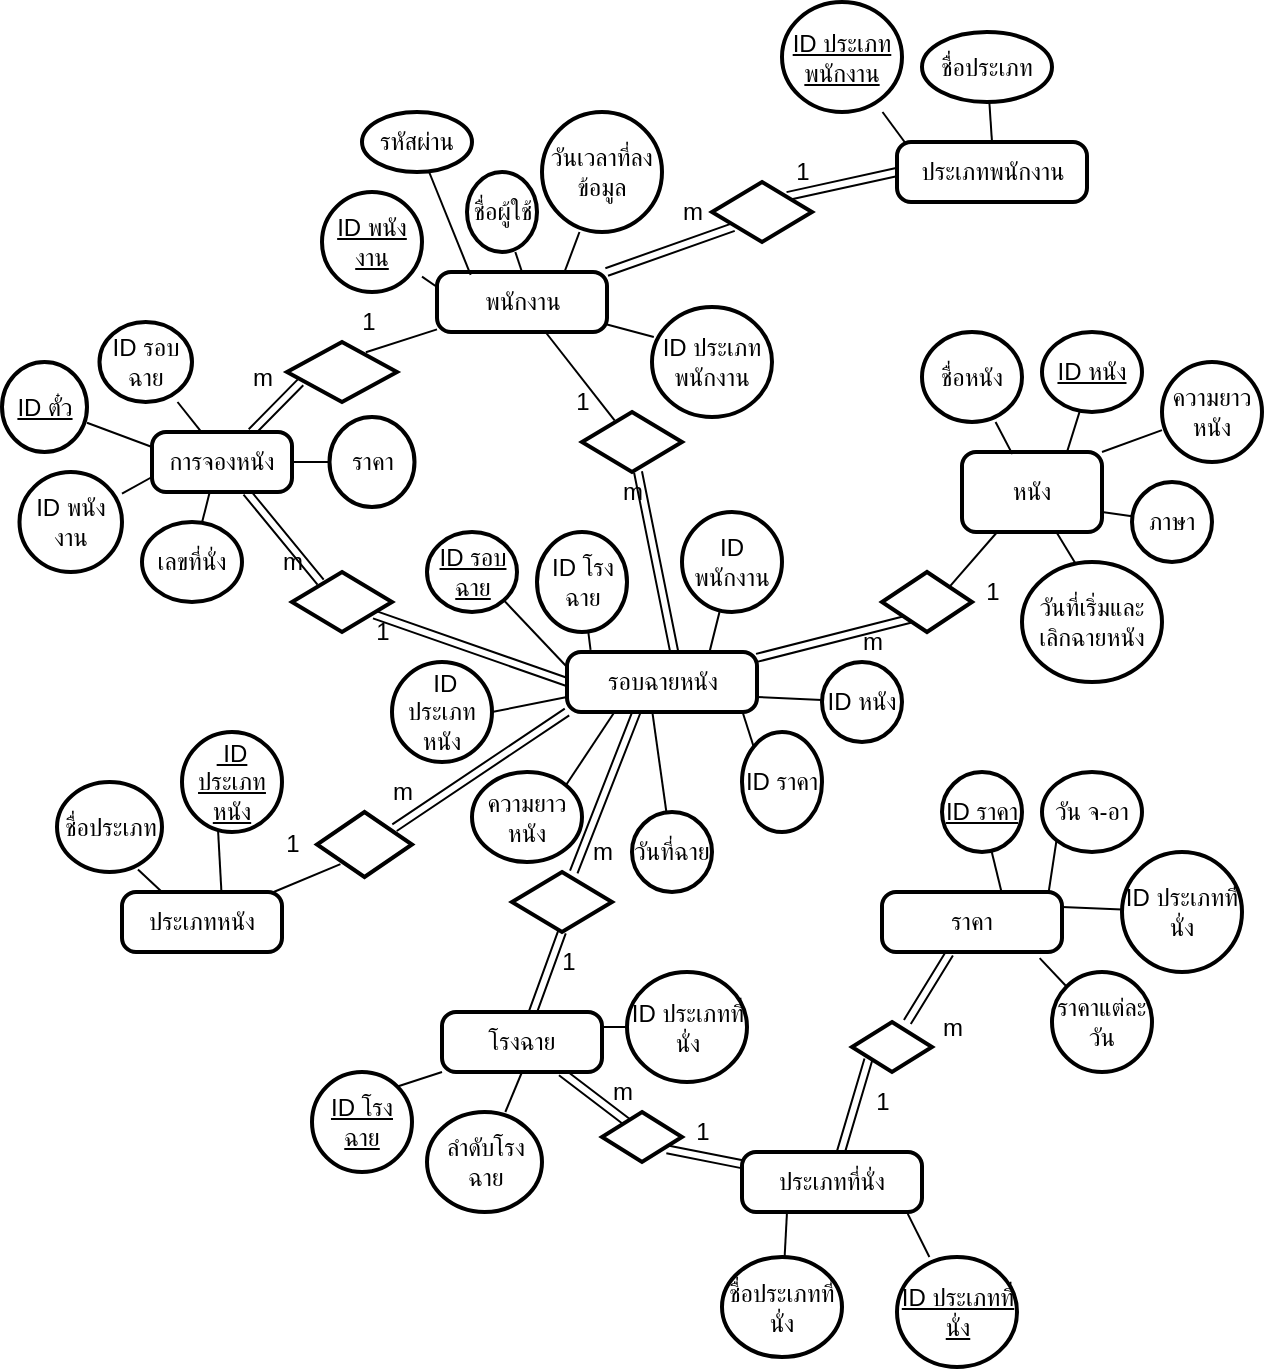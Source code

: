 <mxfile>
    <diagram id="GzE5BmRNaT_6fZG82HUJ" name="Page-1">
        <mxGraphModel dx="1189" dy="823" grid="1" gridSize="10" guides="1" tooltips="1" connect="1" arrows="1" fold="1" page="1" pageScale="1" pageWidth="850" pageHeight="1100" math="0" shadow="0">
            <root>
                <mxCell id="0"/>
                <mxCell id="1" parent="0"/>
                <mxCell id="127" style="edgeStyle=none;html=1;entryX=0.122;entryY=0.674;entryDx=0;entryDy=0;entryPerimeter=0;endArrow=none;endFill=0;shape=link;" parent="1" source="89" target="126" edge="1">
                    <mxGeometry relative="1" as="geometry">
                        <mxPoint x="239.98" y="230" as="targetPoint"/>
                    </mxGeometry>
                </mxCell>
                <mxCell id="146" style="edgeStyle=none;html=1;entryX=0.286;entryY=0.17;entryDx=0;entryDy=0;entryPerimeter=0;endArrow=none;endFill=0;shape=link;" parent="1" source="89" target="118" edge="1">
                    <mxGeometry relative="1" as="geometry"/>
                </mxCell>
                <mxCell id="89" value="การจองหนัง" style="rounded=1;whiteSpace=wrap;html=1;absoluteArcSize=1;arcSize=14;strokeWidth=2;" parent="1" vertex="1">
                    <mxGeometry x="195" y="290" width="70" height="30" as="geometry"/>
                </mxCell>
                <mxCell id="252" style="edgeStyle=none;html=1;entryX=0.355;entryY=0.007;entryDx=0;entryDy=0;entryPerimeter=0;endArrow=none;endFill=0;" parent="1" source="92" target="89" edge="1">
                    <mxGeometry relative="1" as="geometry"/>
                </mxCell>
                <mxCell id="92" value="ID รอบฉาย" style="strokeWidth=2;html=1;shape=mxgraph.flowchart.start_2;whiteSpace=wrap;" parent="1" vertex="1">
                    <mxGeometry x="168.75" y="235" width="46.25" height="40" as="geometry"/>
                </mxCell>
                <mxCell id="254" style="edgeStyle=none;html=1;entryX=0;entryY=0.25;entryDx=0;entryDy=0;endArrow=none;endFill=0;" parent="1" source="93" target="89" edge="1">
                    <mxGeometry relative="1" as="geometry"/>
                </mxCell>
                <mxCell id="93" value="&lt;u&gt;ID ตั๋ว&lt;/u&gt;" style="strokeWidth=2;html=1;shape=mxgraph.flowchart.start_2;whiteSpace=wrap;" parent="1" vertex="1">
                    <mxGeometry x="120" y="255" width="42.5" height="45" as="geometry"/>
                </mxCell>
                <mxCell id="251" style="edgeStyle=none;html=1;entryX=0.413;entryY=0.997;entryDx=0;entryDy=0;entryPerimeter=0;endArrow=none;endFill=0;" parent="1" source="97" target="89" edge="1">
                    <mxGeometry relative="1" as="geometry"/>
                </mxCell>
                <mxCell id="97" value="เลขที่นั่ง" style="strokeWidth=2;html=1;shape=mxgraph.flowchart.start_2;whiteSpace=wrap;" parent="1" vertex="1">
                    <mxGeometry x="190" y="335" width="50" height="40" as="geometry"/>
                </mxCell>
                <mxCell id="253" style="edgeStyle=none;html=1;entryX=0;entryY=0.75;entryDx=0;entryDy=0;endArrow=none;endFill=0;" parent="1" source="101" target="89" edge="1">
                    <mxGeometry relative="1" as="geometry"/>
                </mxCell>
                <mxCell id="101" value="ID พนังงาน" style="strokeWidth=2;html=1;shape=mxgraph.flowchart.start_2;whiteSpace=wrap;" parent="1" vertex="1">
                    <mxGeometry x="128.75" y="310" width="51.25" height="50" as="geometry"/>
                </mxCell>
                <mxCell id="169" style="edgeStyle=none;html=1;entryX=0.309;entryY=0.78;entryDx=0;entryDy=0;entryPerimeter=0;endArrow=none;endFill=0;shape=link;" parent="1" source="105" target="167" edge="1">
                    <mxGeometry relative="1" as="geometry"/>
                </mxCell>
                <mxCell id="105" value="รอบฉายหนัง" style="rounded=1;whiteSpace=wrap;html=1;absoluteArcSize=1;arcSize=14;strokeWidth=2;" parent="1" vertex="1">
                    <mxGeometry x="402.5" y="400" width="95" height="30" as="geometry"/>
                </mxCell>
                <mxCell id="107" style="edgeStyle=none;html=1;entryX=0;entryY=0.25;entryDx=0;entryDy=0;endArrow=none;endFill=0;exitX=0.855;exitY=0.855;exitDx=0;exitDy=0;exitPerimeter=0;" parent="1" source="106" target="105" edge="1">
                    <mxGeometry relative="1" as="geometry"/>
                </mxCell>
                <mxCell id="106" value="&lt;u&gt;ID รอบฉาย&lt;/u&gt;" style="strokeWidth=2;html=1;shape=mxgraph.flowchart.start_2;whiteSpace=wrap;" parent="1" vertex="1">
                    <mxGeometry x="332.5" y="340" width="45" height="40" as="geometry"/>
                </mxCell>
                <mxCell id="170" style="edgeStyle=none;html=1;entryX=1;entryY=0.75;entryDx=0;entryDy=0;endArrow=none;endFill=0;" parent="1" source="109" target="105" edge="1">
                    <mxGeometry relative="1" as="geometry"/>
                </mxCell>
                <mxCell id="109" value="ID หนัง" style="strokeWidth=2;html=1;shape=mxgraph.flowchart.start_2;whiteSpace=wrap;" parent="1" vertex="1">
                    <mxGeometry x="530" y="405" width="40" height="40" as="geometry"/>
                </mxCell>
                <mxCell id="148" style="edgeStyle=none;html=1;entryX=0.124;entryY=-0.034;entryDx=0;entryDy=0;entryPerimeter=0;endArrow=none;endFill=0;" parent="1" source="111" target="105" edge="1">
                    <mxGeometry relative="1" as="geometry"/>
                </mxCell>
                <mxCell id="111" value="ID โรงฉาย" style="strokeWidth=2;html=1;shape=mxgraph.flowchart.start_2;whiteSpace=wrap;" parent="1" vertex="1">
                    <mxGeometry x="387.5" y="340" width="45" height="50" as="geometry"/>
                </mxCell>
                <mxCell id="114" style="edgeStyle=none;html=1;entryX=0;entryY=0.75;entryDx=0;entryDy=0;endArrow=none;endFill=0;exitX=1;exitY=0.5;exitDx=0;exitDy=0;exitPerimeter=0;" parent="1" source="115" target="105" edge="1">
                    <mxGeometry relative="1" as="geometry">
                        <mxPoint x="355" y="465" as="sourcePoint"/>
                    </mxGeometry>
                </mxCell>
                <mxCell id="115" value="&amp;nbsp;ID ประเภท หนัง" style="strokeWidth=2;html=1;shape=mxgraph.flowchart.start_2;whiteSpace=wrap;" parent="1" vertex="1">
                    <mxGeometry x="315" y="405" width="50" height="50" as="geometry"/>
                </mxCell>
                <mxCell id="117" style="edgeStyle=none;html=1;entryX=0.25;entryY=1;entryDx=0;entryDy=0;endArrow=none;endFill=0;exitX=0.855;exitY=0.145;exitDx=0;exitDy=0;exitPerimeter=0;" parent="1" source="116" target="105" edge="1">
                    <mxGeometry relative="1" as="geometry"/>
                </mxCell>
                <mxCell id="116" value="ความยาวหนัง" style="strokeWidth=2;html=1;shape=mxgraph.flowchart.start_2;whiteSpace=wrap;" parent="1" vertex="1">
                    <mxGeometry x="355" y="460" width="55" height="45" as="geometry"/>
                </mxCell>
                <mxCell id="145" style="edgeStyle=none;html=1;entryX=0;entryY=0.5;entryDx=0;entryDy=0;endArrow=none;endFill=0;exitX=0.823;exitY=0.71;exitDx=0;exitDy=0;exitPerimeter=0;shape=link;" parent="1" source="118" target="105" edge="1">
                    <mxGeometry relative="1" as="geometry"/>
                </mxCell>
                <mxCell id="118" value="" style="strokeWidth=2;html=1;shape=mxgraph.flowchart.decision;whiteSpace=wrap;" parent="1" vertex="1">
                    <mxGeometry x="265" y="360" width="50" height="30" as="geometry"/>
                </mxCell>
                <mxCell id="171" style="edgeStyle=none;html=1;entryX=0.45;entryY=1.02;entryDx=0;entryDy=0;entryPerimeter=0;endArrow=none;endFill=0;" parent="1" source="120" target="105" edge="1">
                    <mxGeometry relative="1" as="geometry"/>
                </mxCell>
                <mxCell id="120" value="วันที่ฉาย" style="strokeWidth=2;html=1;shape=mxgraph.flowchart.start_2;whiteSpace=wrap;" parent="1" vertex="1">
                    <mxGeometry x="435" y="480" width="40" height="40" as="geometry"/>
                </mxCell>
                <mxCell id="172" style="edgeStyle=none;html=1;entryX=0.924;entryY=0.999;entryDx=0;entryDy=0;endArrow=none;endFill=0;exitX=0.145;exitY=0.145;exitDx=0;exitDy=0;exitPerimeter=0;entryPerimeter=0;" parent="1" source="121" target="105" edge="1">
                    <mxGeometry relative="1" as="geometry"/>
                </mxCell>
                <mxCell id="121" value="ID ราคา" style="strokeWidth=2;html=1;shape=mxgraph.flowchart.start_2;whiteSpace=wrap;" parent="1" vertex="1">
                    <mxGeometry x="490" y="440" width="40" height="50" as="geometry"/>
                </mxCell>
                <mxCell id="126" value="" style="strokeWidth=2;html=1;shape=mxgraph.flowchart.decision;whiteSpace=wrap;" parent="1" vertex="1">
                    <mxGeometry x="262.5" y="245" width="55" height="30" as="geometry"/>
                </mxCell>
                <mxCell id="147" style="edgeStyle=none;html=1;endArrow=none;endFill=0;entryX=0.717;entryY=0.17;entryDx=0;entryDy=0;entryPerimeter=0;" parent="1" source="128" target="126" edge="1">
                    <mxGeometry relative="1" as="geometry">
                        <mxPoint x="310" y="230" as="targetPoint"/>
                    </mxGeometry>
                </mxCell>
                <mxCell id="150" style="edgeStyle=none;html=1;entryX=0.326;entryY=0.14;entryDx=0;entryDy=0;entryPerimeter=0;endArrow=none;endFill=0;" parent="1" source="128" target="149" edge="1">
                    <mxGeometry relative="1" as="geometry"/>
                </mxCell>
                <mxCell id="249" style="edgeStyle=none;html=1;entryX=0.015;entryY=0.272;entryDx=0;entryDy=0;entryPerimeter=0;endArrow=none;endFill=0;" parent="1" source="128" target="143" edge="1">
                    <mxGeometry relative="1" as="geometry"/>
                </mxCell>
                <mxCell id="261" style="edgeStyle=none;shape=link;html=1;entryX=0.214;entryY=0.752;entryDx=0;entryDy=0;entryPerimeter=0;endArrow=none;endFill=0;" parent="1" source="128" target="260" edge="1">
                    <mxGeometry relative="1" as="geometry"/>
                </mxCell>
                <mxCell id="128" value="พนักงาน" style="rounded=1;whiteSpace=wrap;html=1;absoluteArcSize=1;arcSize=14;strokeWidth=2;" parent="1" vertex="1">
                    <mxGeometry x="337.5" y="210" width="85" height="30" as="geometry"/>
                </mxCell>
                <mxCell id="248" style="edgeStyle=none;html=1;entryX=0;entryY=0.25;entryDx=0;entryDy=0;endArrow=none;endFill=0;" parent="1" source="131" target="128" edge="1">
                    <mxGeometry relative="1" as="geometry"/>
                </mxCell>
                <mxCell id="131" value="&lt;u&gt;ID พนังงาน&lt;/u&gt;" style="strokeWidth=2;html=1;shape=mxgraph.flowchart.start_2;whiteSpace=wrap;" parent="1" vertex="1">
                    <mxGeometry x="280" y="170" width="50" height="50" as="geometry"/>
                </mxCell>
                <mxCell id="246" style="edgeStyle=none;html=1;entryX=0.5;entryY=0;entryDx=0;entryDy=0;endArrow=none;endFill=0;" parent="1" source="133" target="128" edge="1">
                    <mxGeometry relative="1" as="geometry"/>
                </mxCell>
                <mxCell id="133" value="ชื่อผู้ใช้" style="strokeWidth=2;html=1;shape=mxgraph.flowchart.start_2;whiteSpace=wrap;" parent="1" vertex="1">
                    <mxGeometry x="352.5" y="160" width="35" height="40" as="geometry"/>
                </mxCell>
                <mxCell id="247" style="edgeStyle=none;html=1;entryX=0.198;entryY=0.047;entryDx=0;entryDy=0;entryPerimeter=0;endArrow=none;endFill=0;" parent="1" source="135" target="128" edge="1">
                    <mxGeometry relative="1" as="geometry"/>
                </mxCell>
                <mxCell id="135" value="รหัสผ่าน" style="strokeWidth=2;html=1;shape=mxgraph.flowchart.start_2;whiteSpace=wrap;" parent="1" vertex="1">
                    <mxGeometry x="300" y="130" width="55" height="30" as="geometry"/>
                </mxCell>
                <mxCell id="245" style="edgeStyle=none;html=1;entryX=0.75;entryY=0;entryDx=0;entryDy=0;endArrow=none;endFill=0;" parent="1" source="141" target="128" edge="1">
                    <mxGeometry relative="1" as="geometry"/>
                </mxCell>
                <mxCell id="141" value="วันเวลาที่ลงข้อมูล" style="strokeWidth=2;html=1;shape=mxgraph.flowchart.start_2;whiteSpace=wrap;" parent="1" vertex="1">
                    <mxGeometry x="390" y="130" width="60" height="60" as="geometry"/>
                </mxCell>
                <mxCell id="143" value="ID ประเภทพนักงาน" style="strokeWidth=2;html=1;shape=mxgraph.flowchart.start_2;whiteSpace=wrap;" parent="1" vertex="1">
                    <mxGeometry x="445" y="227.5" width="60" height="55" as="geometry"/>
                </mxCell>
                <mxCell id="151" style="edgeStyle=none;html=1;entryX=0.564;entryY=-0.007;entryDx=0;entryDy=0;entryPerimeter=0;endArrow=none;endFill=0;shape=link;" parent="1" source="149" target="105" edge="1">
                    <mxGeometry relative="1" as="geometry"/>
                </mxCell>
                <mxCell id="149" value="" style="strokeWidth=2;html=1;shape=mxgraph.flowchart.decision;whiteSpace=wrap;" parent="1" vertex="1">
                    <mxGeometry x="410" y="280" width="50" height="30" as="geometry"/>
                </mxCell>
                <mxCell id="173" style="edgeStyle=none;html=1;entryX=0.75;entryY=0;entryDx=0;entryDy=0;endArrow=none;endFill=0;" parent="1" source="152" target="105" edge="1">
                    <mxGeometry relative="1" as="geometry"/>
                </mxCell>
                <mxCell id="152" value="ID พนักงาน" style="strokeWidth=2;html=1;shape=mxgraph.flowchart.start_2;whiteSpace=wrap;" parent="1" vertex="1">
                    <mxGeometry x="460" y="330" width="50" height="50" as="geometry"/>
                </mxCell>
                <mxCell id="166" style="edgeStyle=none;html=1;entryX=0.393;entryY=0.033;entryDx=0;entryDy=0;entryPerimeter=0;endArrow=none;endFill=0;" parent="1" source="154" target="165" edge="1">
                    <mxGeometry relative="1" as="geometry"/>
                </mxCell>
                <mxCell id="168" style="edgeStyle=none;html=1;entryX=0.754;entryY=0.24;entryDx=0;entryDy=0;entryPerimeter=0;endArrow=none;endFill=0;" parent="1" source="154" target="167" edge="1">
                    <mxGeometry relative="1" as="geometry"/>
                </mxCell>
                <mxCell id="154" value="หนัง" style="rounded=1;whiteSpace=wrap;html=1;absoluteArcSize=1;arcSize=14;strokeWidth=2;" parent="1" vertex="1">
                    <mxGeometry x="600" y="300" width="70" height="40" as="geometry"/>
                </mxCell>
                <mxCell id="160" style="edgeStyle=none;html=1;entryX=0.75;entryY=0;entryDx=0;entryDy=0;endArrow=none;endFill=0;" parent="1" source="156" target="154" edge="1">
                    <mxGeometry relative="1" as="geometry"/>
                </mxCell>
                <mxCell id="156" value="&lt;u&gt;ID หนัง&lt;/u&gt;" style="strokeWidth=2;html=1;shape=mxgraph.flowchart.start_2;whiteSpace=wrap;" parent="1" vertex="1">
                    <mxGeometry x="640" y="240" width="50" height="40" as="geometry"/>
                </mxCell>
                <mxCell id="159" style="edgeStyle=none;html=1;entryX=0.36;entryY=0.027;entryDx=0;entryDy=0;entryPerimeter=0;endArrow=none;endFill=0;" parent="1" source="158" target="154" edge="1">
                    <mxGeometry relative="1" as="geometry"/>
                </mxCell>
                <mxCell id="158" value="ชื่อหนัง" style="strokeWidth=2;html=1;shape=mxgraph.flowchart.start_2;whiteSpace=wrap;" parent="1" vertex="1">
                    <mxGeometry x="580" y="240" width="50" height="45" as="geometry"/>
                </mxCell>
                <mxCell id="162" style="edgeStyle=none;html=1;entryX=1;entryY=0;entryDx=0;entryDy=0;endArrow=none;endFill=0;" parent="1" source="161" target="154" edge="1">
                    <mxGeometry relative="1" as="geometry"/>
                </mxCell>
                <mxCell id="161" value="ความยาวหนัง" style="strokeWidth=2;html=1;shape=mxgraph.flowchart.start_2;whiteSpace=wrap;" parent="1" vertex="1">
                    <mxGeometry x="700" y="255" width="50" height="50" as="geometry"/>
                </mxCell>
                <mxCell id="164" style="edgeStyle=none;html=1;endArrow=none;endFill=0;entryX=1;entryY=0.75;entryDx=0;entryDy=0;" parent="1" source="163" target="154" edge="1">
                    <mxGeometry relative="1" as="geometry">
                        <mxPoint x="730" y="400" as="targetPoint"/>
                    </mxGeometry>
                </mxCell>
                <mxCell id="163" value="ภาษา" style="strokeWidth=2;html=1;shape=mxgraph.flowchart.start_2;whiteSpace=wrap;" parent="1" vertex="1">
                    <mxGeometry x="685" y="315" width="40" height="40" as="geometry"/>
                </mxCell>
                <mxCell id="165" value="วันที่เริ่มและ เลิกฉายหนัง" style="strokeWidth=2;html=1;shape=mxgraph.flowchart.start_2;whiteSpace=wrap;" parent="1" vertex="1">
                    <mxGeometry x="630" y="355" width="70" height="60" as="geometry"/>
                </mxCell>
                <mxCell id="167" value="" style="strokeWidth=2;html=1;shape=mxgraph.flowchart.decision;whiteSpace=wrap;" parent="1" vertex="1">
                    <mxGeometry x="560" y="360" width="45" height="30" as="geometry"/>
                </mxCell>
                <mxCell id="174" value="ราคา" style="rounded=1;whiteSpace=wrap;html=1;absoluteArcSize=1;arcSize=14;strokeWidth=2;" parent="1" vertex="1">
                    <mxGeometry x="560" y="520" width="90" height="30" as="geometry"/>
                </mxCell>
                <mxCell id="176" style="edgeStyle=none;html=1;entryX=0.663;entryY=-0.013;entryDx=0;entryDy=0;entryPerimeter=0;endArrow=none;endFill=0;" parent="1" source="175" target="174" edge="1">
                    <mxGeometry relative="1" as="geometry"/>
                </mxCell>
                <mxCell id="175" value="&lt;u&gt;ID ราคา&lt;/u&gt;" style="strokeWidth=2;html=1;shape=mxgraph.flowchart.start_2;whiteSpace=wrap;direction=south;" parent="1" vertex="1">
                    <mxGeometry x="590" y="460" width="40" height="40" as="geometry"/>
                </mxCell>
                <mxCell id="178" style="edgeStyle=none;html=1;entryX=0.926;entryY=0;entryDx=0;entryDy=0;entryPerimeter=0;endArrow=none;endFill=0;exitX=0.145;exitY=0.855;exitDx=0;exitDy=0;exitPerimeter=0;" parent="1" source="177" target="174" edge="1">
                    <mxGeometry relative="1" as="geometry"/>
                </mxCell>
                <mxCell id="177" value="วัน จ-อา" style="strokeWidth=2;html=1;shape=mxgraph.flowchart.start_2;whiteSpace=wrap;" parent="1" vertex="1">
                    <mxGeometry x="640" y="460" width="50" height="40" as="geometry"/>
                </mxCell>
                <mxCell id="183" style="edgeStyle=none;html=1;entryX=1;entryY=0.25;entryDx=0;entryDy=0;endArrow=none;endFill=0;" parent="1" source="182" target="174" edge="1">
                    <mxGeometry relative="1" as="geometry"/>
                </mxCell>
                <mxCell id="182" value="ID ประเภทที่นั่ง" style="strokeWidth=2;html=1;shape=mxgraph.flowchart.start_2;whiteSpace=wrap;" parent="1" vertex="1">
                    <mxGeometry x="680" y="500" width="60" height="60" as="geometry"/>
                </mxCell>
                <mxCell id="189" value="1" style="text;html=1;align=center;verticalAlign=middle;resizable=0;points=[];autosize=1;strokeColor=none;fillColor=none;" parent="1" vertex="1">
                    <mxGeometry x="600" y="355" width="30" height="30" as="geometry"/>
                </mxCell>
                <mxCell id="190" value="m" style="text;html=1;align=center;verticalAlign=middle;resizable=0;points=[];autosize=1;strokeColor=none;fillColor=none;" parent="1" vertex="1">
                    <mxGeometry x="540" y="380" width="30" height="30" as="geometry"/>
                </mxCell>
                <mxCell id="192" value="1" style="text;html=1;align=center;verticalAlign=middle;resizable=0;points=[];autosize=1;strokeColor=none;fillColor=none;" parent="1" vertex="1">
                    <mxGeometry x="295" y="375" width="30" height="30" as="geometry"/>
                </mxCell>
                <mxCell id="193" value="m" style="text;html=1;align=center;verticalAlign=middle;resizable=0;points=[];autosize=1;strokeColor=none;fillColor=none;" parent="1" vertex="1">
                    <mxGeometry x="250" y="340" width="30" height="30" as="geometry"/>
                </mxCell>
                <mxCell id="194" value="1" style="text;html=1;align=center;verticalAlign=middle;resizable=0;points=[];autosize=1;strokeColor=none;fillColor=none;" parent="1" vertex="1">
                    <mxGeometry x="395" y="260" width="30" height="30" as="geometry"/>
                </mxCell>
                <mxCell id="195" value="m" style="text;html=1;align=center;verticalAlign=middle;resizable=0;points=[];autosize=1;strokeColor=none;fillColor=none;" parent="1" vertex="1">
                    <mxGeometry x="420" y="305" width="30" height="30" as="geometry"/>
                </mxCell>
                <mxCell id="196" value="1" style="text;html=1;align=center;verticalAlign=middle;resizable=0;points=[];autosize=1;strokeColor=none;fillColor=none;" parent="1" vertex="1">
                    <mxGeometry x="287.5" y="220" width="30" height="30" as="geometry"/>
                </mxCell>
                <mxCell id="197" value="m" style="text;html=1;align=center;verticalAlign=middle;resizable=0;points=[];autosize=1;strokeColor=none;fillColor=none;" parent="1" vertex="1">
                    <mxGeometry x="235" y="247.5" width="30" height="30" as="geometry"/>
                </mxCell>
                <mxCell id="214" style="edgeStyle=none;html=1;entryX=0.5;entryY=1;entryDx=0;entryDy=0;entryPerimeter=0;endArrow=none;endFill=0;shape=link;" parent="1" source="200" target="213" edge="1">
                    <mxGeometry relative="1" as="geometry"/>
                </mxCell>
                <mxCell id="225" style="edgeStyle=none;html=1;entryX=0.317;entryY=0.205;entryDx=0;entryDy=0;entryPerimeter=0;endArrow=none;endFill=0;shape=link;" parent="1" source="200" target="224" edge="1">
                    <mxGeometry relative="1" as="geometry"/>
                </mxCell>
                <mxCell id="200" value="โรงฉาย" style="rounded=1;whiteSpace=wrap;html=1;absoluteArcSize=1;arcSize=14;strokeWidth=2;" parent="1" vertex="1">
                    <mxGeometry x="340" y="580" width="80" height="30" as="geometry"/>
                </mxCell>
                <mxCell id="208" style="edgeStyle=none;html=1;entryX=0;entryY=1;entryDx=0;entryDy=0;endArrow=none;endFill=0;exitX=0.855;exitY=0.145;exitDx=0;exitDy=0;exitPerimeter=0;" parent="1" source="201" target="200" edge="1">
                    <mxGeometry relative="1" as="geometry"/>
                </mxCell>
                <mxCell id="201" value="&lt;u&gt;ID โรงฉาย&lt;/u&gt;" style="strokeWidth=2;html=1;shape=mxgraph.flowchart.start_2;whiteSpace=wrap;" parent="1" vertex="1">
                    <mxGeometry x="275" y="610" width="50" height="50" as="geometry"/>
                </mxCell>
                <mxCell id="207" style="edgeStyle=none;html=1;entryX=0.5;entryY=1;entryDx=0;entryDy=0;endArrow=none;endFill=0;" parent="1" source="203" target="200" edge="1">
                    <mxGeometry relative="1" as="geometry"/>
                </mxCell>
                <mxCell id="203" value="ลำดับโรงฉาย" style="strokeWidth=2;html=1;shape=mxgraph.flowchart.start_2;whiteSpace=wrap;" parent="1" vertex="1">
                    <mxGeometry x="332.5" y="630" width="57.5" height="50" as="geometry"/>
                </mxCell>
                <mxCell id="219" style="edgeStyle=none;html=1;entryX=1;entryY=0.25;entryDx=0;entryDy=0;endArrow=none;endFill=0;" parent="1" source="205" target="200" edge="1">
                    <mxGeometry relative="1" as="geometry"/>
                </mxCell>
                <mxCell id="205" value="ID ประเภทที่นั่ง" style="strokeWidth=2;html=1;shape=mxgraph.flowchart.start_2;whiteSpace=wrap;" parent="1" vertex="1">
                    <mxGeometry x="432.5" y="560" width="60" height="55" as="geometry"/>
                </mxCell>
                <mxCell id="211" style="edgeStyle=none;html=1;entryX=0.876;entryY=1.103;entryDx=0;entryDy=0;entryPerimeter=0;endArrow=none;endFill=0;exitX=0.145;exitY=0.145;exitDx=0;exitDy=0;exitPerimeter=0;" parent="1" source="210" target="174" edge="1">
                    <mxGeometry relative="1" as="geometry"/>
                </mxCell>
                <mxCell id="210" value="ราคาแต่ละวัน" style="strokeWidth=2;html=1;shape=mxgraph.flowchart.start_2;whiteSpace=wrap;" parent="1" vertex="1">
                    <mxGeometry x="645" y="560" width="50" height="50" as="geometry"/>
                </mxCell>
                <mxCell id="215" style="edgeStyle=none;html=1;entryX=0.365;entryY=1.005;entryDx=0;entryDy=0;entryPerimeter=0;endArrow=none;endFill=0;shape=link;" parent="1" source="213" target="105" edge="1">
                    <mxGeometry relative="1" as="geometry"/>
                </mxCell>
                <mxCell id="213" value="" style="strokeWidth=2;html=1;shape=mxgraph.flowchart.decision;whiteSpace=wrap;" parent="1" vertex="1">
                    <mxGeometry x="375" y="510" width="50" height="30" as="geometry"/>
                </mxCell>
                <mxCell id="216" value="1" style="text;html=1;align=center;verticalAlign=middle;resizable=0;points=[];autosize=1;strokeColor=none;fillColor=none;" parent="1" vertex="1">
                    <mxGeometry x="387.5" y="540" width="30" height="30" as="geometry"/>
                </mxCell>
                <mxCell id="217" value="m" style="text;html=1;align=center;verticalAlign=middle;resizable=0;points=[];autosize=1;strokeColor=none;fillColor=none;" parent="1" vertex="1">
                    <mxGeometry x="405" y="485" width="30" height="30" as="geometry"/>
                </mxCell>
                <mxCell id="226" style="edgeStyle=none;html=1;entryX=0.814;entryY=0.748;entryDx=0;entryDy=0;entryPerimeter=0;endArrow=none;endFill=0;shape=link;" parent="1" source="218" target="224" edge="1">
                    <mxGeometry relative="1" as="geometry"/>
                </mxCell>
                <mxCell id="230" style="edgeStyle=none;html=1;entryX=0.204;entryY=0.751;entryDx=0;entryDy=0;entryPerimeter=0;endArrow=none;endFill=0;shape=link;" parent="1" source="218" target="229" edge="1">
                    <mxGeometry relative="1" as="geometry"/>
                </mxCell>
                <mxCell id="218" value="ประเภทที่นั่ง" style="rounded=1;whiteSpace=wrap;html=1;absoluteArcSize=1;arcSize=14;strokeWidth=2;" parent="1" vertex="1">
                    <mxGeometry x="490" y="650" width="90" height="30" as="geometry"/>
                </mxCell>
                <mxCell id="222" style="edgeStyle=none;html=1;entryX=0.25;entryY=1;entryDx=0;entryDy=0;endArrow=none;endFill=0;" parent="1" source="220" target="218" edge="1">
                    <mxGeometry relative="1" as="geometry"/>
                </mxCell>
                <mxCell id="220" value="ชื่อประเภทที่นั่ง" style="strokeWidth=2;html=1;shape=mxgraph.flowchart.start_2;whiteSpace=wrap;" parent="1" vertex="1">
                    <mxGeometry x="480" y="702.5" width="60" height="50" as="geometry"/>
                </mxCell>
                <mxCell id="223" style="edgeStyle=none;html=1;entryX=0.921;entryY=1.032;entryDx=0;entryDy=0;entryPerimeter=0;endArrow=none;endFill=0;" parent="1" source="221" target="218" edge="1">
                    <mxGeometry relative="1" as="geometry"/>
                </mxCell>
                <mxCell id="221" value="&lt;u&gt;ID ประเภทที่นั่ง&lt;/u&gt;" style="strokeWidth=2;html=1;shape=mxgraph.flowchart.start_2;whiteSpace=wrap;" parent="1" vertex="1">
                    <mxGeometry x="567.5" y="702.5" width="60" height="55" as="geometry"/>
                </mxCell>
                <mxCell id="224" value="" style="strokeWidth=2;html=1;shape=mxgraph.flowchart.decision;whiteSpace=wrap;" parent="1" vertex="1">
                    <mxGeometry x="420" y="630" width="40" height="25" as="geometry"/>
                </mxCell>
                <mxCell id="227" value="m" style="text;html=1;align=center;verticalAlign=middle;resizable=0;points=[];autosize=1;strokeColor=none;fillColor=none;" parent="1" vertex="1">
                    <mxGeometry x="415" y="605" width="30" height="30" as="geometry"/>
                </mxCell>
                <mxCell id="228" value="1" style="text;html=1;align=center;verticalAlign=middle;resizable=0;points=[];autosize=1;strokeColor=none;fillColor=none;" parent="1" vertex="1">
                    <mxGeometry x="455" y="625" width="30" height="30" as="geometry"/>
                </mxCell>
                <mxCell id="231" style="edgeStyle=none;html=1;entryX=0.375;entryY=1.024;entryDx=0;entryDy=0;entryPerimeter=0;endArrow=none;endFill=0;shape=link;" parent="1" source="229" target="174" edge="1">
                    <mxGeometry relative="1" as="geometry"/>
                </mxCell>
                <mxCell id="229" value="" style="strokeWidth=2;html=1;shape=mxgraph.flowchart.decision;whiteSpace=wrap;" parent="1" vertex="1">
                    <mxGeometry x="545" y="585" width="40" height="25" as="geometry"/>
                </mxCell>
                <mxCell id="232" value="1" style="text;html=1;align=center;verticalAlign=middle;resizable=0;points=[];autosize=1;strokeColor=none;fillColor=none;" parent="1" vertex="1">
                    <mxGeometry x="545" y="610" width="30" height="30" as="geometry"/>
                </mxCell>
                <mxCell id="233" value="m" style="text;html=1;align=center;verticalAlign=middle;resizable=0;points=[];autosize=1;strokeColor=none;fillColor=none;" parent="1" vertex="1">
                    <mxGeometry x="580" y="572.5" width="30" height="30" as="geometry"/>
                </mxCell>
                <mxCell id="237" style="edgeStyle=none;html=1;entryX=0.247;entryY=0.801;entryDx=0;entryDy=0;entryPerimeter=0;endArrow=none;endFill=0;" parent="1" source="234" target="235" edge="1">
                    <mxGeometry relative="1" as="geometry"/>
                </mxCell>
                <mxCell id="234" value="ประเภทหนัง" style="rounded=1;whiteSpace=wrap;html=1;absoluteArcSize=1;arcSize=14;strokeWidth=2;" parent="1" vertex="1">
                    <mxGeometry x="180" y="520" width="80" height="30" as="geometry"/>
                </mxCell>
                <mxCell id="236" style="edgeStyle=none;html=1;entryX=0;entryY=1;entryDx=0;entryDy=0;endArrow=none;endFill=0;exitX=0.816;exitY=0.241;exitDx=0;exitDy=0;exitPerimeter=0;shape=link;" parent="1" source="235" target="105" edge="1">
                    <mxGeometry relative="1" as="geometry"/>
                </mxCell>
                <mxCell id="235" value="" style="strokeWidth=2;html=1;shape=mxgraph.flowchart.decision;whiteSpace=wrap;" parent="1" vertex="1">
                    <mxGeometry x="277.5" y="480" width="47.5" height="32.5" as="geometry"/>
                </mxCell>
                <mxCell id="238" value="1" style="text;html=1;align=center;verticalAlign=middle;resizable=0;points=[];autosize=1;strokeColor=none;fillColor=none;" parent="1" vertex="1">
                    <mxGeometry x="250" y="481.25" width="30" height="30" as="geometry"/>
                </mxCell>
                <mxCell id="239" value="m" style="text;html=1;align=center;verticalAlign=middle;resizable=0;points=[];autosize=1;strokeColor=none;fillColor=none;" parent="1" vertex="1">
                    <mxGeometry x="305" y="455" width="30" height="30" as="geometry"/>
                </mxCell>
                <mxCell id="241" style="edgeStyle=none;html=1;entryX=0.621;entryY=-0.024;entryDx=0;entryDy=0;entryPerimeter=0;endArrow=none;endFill=0;exitX=0.359;exitY=0.956;exitDx=0;exitDy=0;exitPerimeter=0;" parent="1" source="240" target="234" edge="1">
                    <mxGeometry relative="1" as="geometry"/>
                </mxCell>
                <mxCell id="240" value="&lt;u&gt;&amp;nbsp;ID ประเภท หนัง&lt;/u&gt;" style="strokeWidth=2;html=1;shape=mxgraph.flowchart.start_2;whiteSpace=wrap;" parent="1" vertex="1">
                    <mxGeometry x="210" y="440" width="50" height="50" as="geometry"/>
                </mxCell>
                <mxCell id="243" style="edgeStyle=none;html=1;entryX=0.25;entryY=0;entryDx=0;entryDy=0;endArrow=none;endFill=0;exitX=0.771;exitY=0.973;exitDx=0;exitDy=0;exitPerimeter=0;" parent="1" source="242" target="234" edge="1">
                    <mxGeometry relative="1" as="geometry"/>
                </mxCell>
                <mxCell id="242" value="ชื่อประเภท" style="strokeWidth=2;html=1;shape=mxgraph.flowchart.start_2;whiteSpace=wrap;" parent="1" vertex="1">
                    <mxGeometry x="147.5" y="465" width="52.5" height="45" as="geometry"/>
                </mxCell>
                <mxCell id="259" value="ประเภทพนักงาน" style="rounded=1;whiteSpace=wrap;html=1;absoluteArcSize=1;arcSize=14;strokeWidth=2;" parent="1" vertex="1">
                    <mxGeometry x="567.5" y="145" width="95" height="30" as="geometry"/>
                </mxCell>
                <mxCell id="262" style="edgeStyle=none;shape=link;html=1;entryX=0;entryY=0.5;entryDx=0;entryDy=0;endArrow=none;endFill=0;exitX=0.754;exitY=0.234;exitDx=0;exitDy=0;exitPerimeter=0;" parent="1" source="260" target="259" edge="1">
                    <mxGeometry relative="1" as="geometry"/>
                </mxCell>
                <mxCell id="260" value="" style="strokeWidth=2;html=1;shape=mxgraph.flowchart.decision;whiteSpace=wrap;" parent="1" vertex="1">
                    <mxGeometry x="475" y="165" width="50" height="30" as="geometry"/>
                </mxCell>
                <mxCell id="263" value="m" style="text;html=1;align=center;verticalAlign=middle;resizable=0;points=[];autosize=1;strokeColor=none;fillColor=none;" parent="1" vertex="1">
                    <mxGeometry x="450" y="165" width="30" height="30" as="geometry"/>
                </mxCell>
                <mxCell id="264" value="1" style="text;html=1;align=center;verticalAlign=middle;resizable=0;points=[];autosize=1;strokeColor=none;fillColor=none;" parent="1" vertex="1">
                    <mxGeometry x="505" y="145" width="30" height="30" as="geometry"/>
                </mxCell>
                <mxCell id="267" style="edgeStyle=none;html=1;entryX=0.044;entryY=0.017;entryDx=0;entryDy=0;entryPerimeter=0;endArrow=none;endFill=0;" parent="1" source="265" target="259" edge="1">
                    <mxGeometry relative="1" as="geometry"/>
                </mxCell>
                <mxCell id="265" value="&lt;u&gt;ID ประเภทพนักงาน&lt;/u&gt;" style="strokeWidth=2;html=1;shape=mxgraph.flowchart.start_2;whiteSpace=wrap;" parent="1" vertex="1">
                    <mxGeometry x="510" y="75" width="60" height="55" as="geometry"/>
                </mxCell>
                <mxCell id="268" style="edgeStyle=none;html=1;entryX=0.5;entryY=0;entryDx=0;entryDy=0;endArrow=none;endFill=0;" parent="1" source="266" target="259" edge="1">
                    <mxGeometry relative="1" as="geometry"/>
                </mxCell>
                <mxCell id="266" value="ชื่อประเภท" style="strokeWidth=2;html=1;shape=mxgraph.flowchart.start_2;whiteSpace=wrap;" parent="1" vertex="1">
                    <mxGeometry x="580" y="90" width="65" height="35" as="geometry"/>
                </mxCell>
                <mxCell id="270" style="edgeStyle=none;html=1;entryX=1;entryY=0.5;entryDx=0;entryDy=0;endArrow=none;endFill=0;" parent="1" source="269" target="89" edge="1">
                    <mxGeometry relative="1" as="geometry"/>
                </mxCell>
                <mxCell id="269" value="ราคา" style="strokeWidth=2;html=1;shape=mxgraph.flowchart.start_2;whiteSpace=wrap;" parent="1" vertex="1">
                    <mxGeometry x="283.75" y="282.5" width="42.5" height="45" as="geometry"/>
                </mxCell>
            </root>
        </mxGraphModel>
    </diagram>
</mxfile>